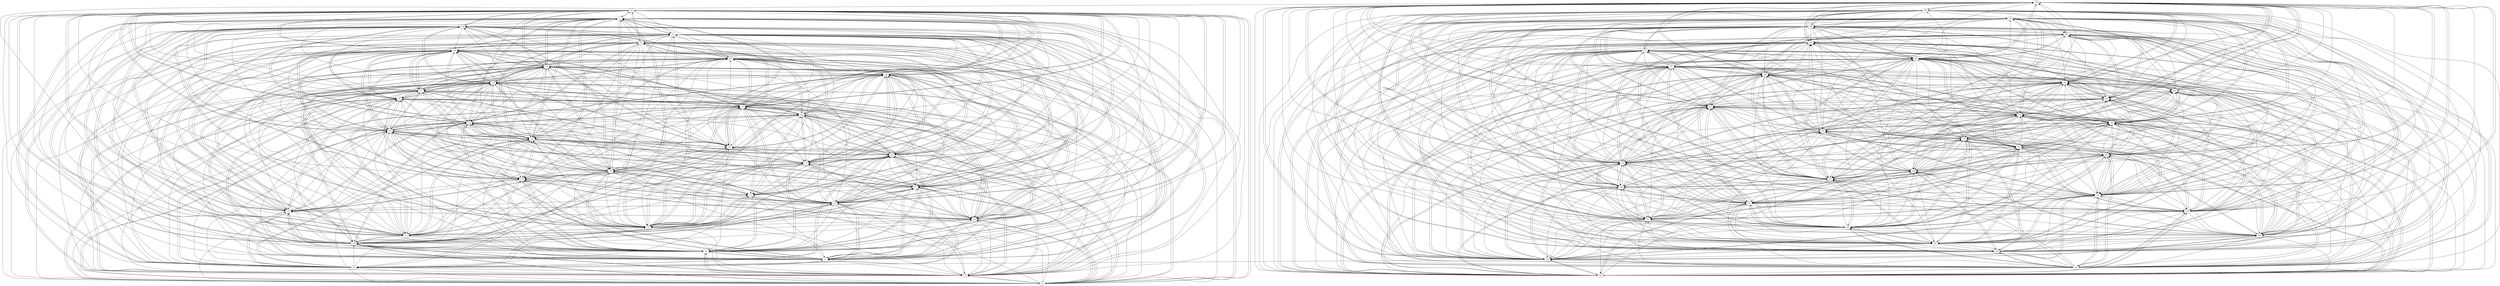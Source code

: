 digraph test102 {
    v0 [name="v0", player=1, priority=17];
    v1 [name="v1", player=0, priority=16];
    v2 [name="v2", player=0, priority=16];
    v3 [name="v3", player=1, priority=9];
    v4 [name="v4", player=1, priority=31];
    v5 [name="v5", player=0, priority=37];
    v6 [name="v6", player=0, priority=23];
    v7 [name="v7", player=1, priority=35];
    v8 [name="v8", player=0, priority=42];
    v9 [name="v9", player=1, priority=8];
    v10 [name="v10", player=1, priority=49];
    v11 [name="v11", player=1, priority=4];
    v12 [name="v12", player=1, priority=5];
    v13 [name="v13", player=1, priority=43];
    v14 [name="v14", player=1, priority=14];
    v15 [name="v15", player=1, priority=32];
    v16 [name="v16", player=1, priority=32];
    v17 [name="v17", player=0, priority=14];
    v18 [name="v18", player=1, priority=50];
    v19 [name="v19", player=1, priority=2];
    v20 [name="v20", player=1, priority=24];
    v21 [name="v21", player=1, priority=11];
    v22 [name="v22", player=0, priority=27];
    v23 [name="v23", player=1, priority=37];
    v24 [name="v24", player=0, priority=42];
    v25 [name="v25", player=1, priority=5];
    v26 [name="v26", player=0, priority=38];
    v27 [name="v27", player=0, priority=48];
    v28 [name="v28", player=1, priority=14];
    v29 [name="v29", player=1, priority=49];
    v30 [name="v30", player=1, priority=18];
    v31 [name="v31", player=1, priority=26];
    v32 [name="v32", player=1, priority=18];
    v33 [name="v33", player=1, priority=40];
    v34 [name="v34", player=1, priority=48];
    v35 [name="v35", player=0, priority=34];
    v36 [name="v36", player=0, priority=40];
    v37 [name="v37", player=0, priority=2];
    v38 [name="v38", player=0, priority=25];
    v39 [name="v39", player=0, priority=15];
    v40 [name="v40", player=0, priority=29];
    v41 [name="v41", player=0, priority=21];
    v42 [name="v42", player=1, priority=24];
    v43 [name="v43", player=0, priority=29];
    v44 [name="v44", player=1, priority=38];
    v45 [name="v45", player=0, priority=17];
    v46 [name="v46", player=1, priority=40];
    v47 [name="v47", player=0, priority=48];
    v48 [name="v48", player=0, priority=8];
    v49 [name="v49", player=1, priority=3];
    v50 [name="v50", player=1, priority=39];
    v51 [name="v51", player=1, priority=48];
    v52 [name="v52", player=0, priority=6];
    v53 [name="v53", player=1, priority=20];
    v54 [name="v54", player=0, priority=49];
    v55 [name="v55", player=1, priority=47];
    v56 [name="v56", player=1, priority=2];
    v57 [name="v57", player=1, priority=4];
    v58 [name="v58", player=0, priority=37];
    v59 [name="v59", player=1, priority=27];
    v60 [name="v60", player=1, priority=16];
    v61 [name="v61", player=0, priority=42];
    v62 [name="v62", player=0, priority=43];
    v63 [name="v63", player=0, priority=48];
    v64 [name="v64", player=1, priority=14];
    v65 [name="v65", player=0, priority=44];
    v66 [name="v66", player=0, priority=7];
    v67 [name="v67", player=0, priority=13];
    v68 [name="v68", player=1, priority=17];
    v69 [name="v69", player=1, priority=39];
    v26 -> v21;
    v67 -> v59;
    v29 -> v32;
    v48 -> v45;
    v19 -> v18;
    v41 -> v42;
    v52 -> v51;
    v25 -> v34;
    v3 -> v15;
    v22 -> v28;
    v67 -> v36;
    v15 -> v25;
    v7 -> v21;
    v47 -> v57;
    v63 -> v38;
    v48 -> v58;
    v40 -> v54;
    v33 -> v15;
    v22 -> v5;
    v34 -> v16;
    v66 -> v48;
    v51 -> v68;
    v55 -> v38;
    v18 -> v7;
    v59 -> v45;
    v36 -> v61;
    v29 -> v22;
    v48 -> v35;
    v21 -> v18;
    v10 -> v8;
    v62 -> v55;
    v54 -> v51;
    v33 -> v28;
    v44 -> v37;
    v51 -> v45;
    v22 -> v18;
    v17 -> v25;
    v36 -> v38;
    v7 -> v11;
    v6 -> v15;
    v58 -> v62;
    v50 -> v58;
    v25 -> v1;
    v66 -> v38;
    v51 -> v58;
    v3 -> v18;
    v26 -> v1;
    v67 -> v39;
    v59 -> v35;
    v5 -> v27;
    v36 -> v51;
    v9 -> v34;
    v21 -> v8;
    v42 -> v67;
    v62 -> v45;
    v54 -> v41;
    v33 -> v18;
    v25 -> v14;
    v39 -> v61;
    v32 -> v22;
    v22 -> v8;
    v14 -> v4;
    v1 -> v34;
    v17 -> v15;
    v35 -> v63;
    v55 -> v41;
    v28 -> v24;
    v6 -> v5;
    v58 -> v52;
    v29 -> v25;
    v42 -> v44;
    v31 -> v34;
    v10 -> v11;
    v62 -> v58;
    v28 -> v1;
    v5 -> v17;
    v46 -> v55;
    v65 -> v68;
    v17 -> v28;
    v57 -> v64;
    v29 -> v2;
    v6 -> v18;
    v58 -> v65;
    v50 -> v61;
    v42 -> v57;
    v32 -> v12;
    v65 -> v45;
    v57 -> v41;
    v9 -> v1;
    v28 -> v14;
    v50 -> v38;
    v69 -> v51;
    v61 -> v47;
    v31 -> v24;
    v23 -> v20;
    v54 -> v44;
    v53 -> v48;
    v24 -> v21;
    v56 -> v53;
    v5 -> v7;
    v46 -> v45;
    v65 -> v58;
    v49 -> v50;
    v68 -> v63;
    v27 -> v31;
    v31 -> v1;
    v50 -> v51;
    v20 -> v28;
    v39 -> v41;
    v12 -> v24;
    v4 -> v20;
    v1 -> v14;
    v45 -> v57;
    v65 -> v35;
    v16 -> v30;
    v68 -> v40;
    v46 -> v58;
    v8 -> v31;
    v48 -> v67;
    v0 -> v27;
    v20 -> v5;
    v12 -> v1;
    v31 -> v14;
    v23 -> v10;
    v53 -> v38;
    v44 -> v69;
    v24 -> v11;
    v46 -> v35;
    v37 -> v66;
    v65 -> v48;
    v57 -> v44;
    v49 -> v40;
    v27 -> v21;
    v0 -> v4;
    v19 -> v17;
    v11 -> v13;
    v30 -> v26;
    v4 -> v10;
    v44 -> v46;
    v1 -> v4;
    v45 -> v47;
    v7 -> v20;
    v18 -> v29;
    v59 -> v67;
    v30 -> v3;
    v8 -> v21;
    v48 -> v57;
    v40 -> v53;
    v23 -> v0;
    v44 -> v59;
    v64 -> v37;
    v26 -> v10;
    v67 -> v48;
    v37 -> v56;
    v36 -> v60;
    v7 -> v33;
    v27 -> v11;
    v19 -> v7;
    v30 -> v16;
    v63 -> v50;
    v40 -> v66;
    v52 -> v40;
    v44 -> v36;
    v22 -> v17;
    v14 -> v13;
    v34 -> v28;
    v45 -> v37;
    v15 -> v14;
    v55 -> v50;
    v7 -> v10;
    v26 -> v23;
    v67 -> v61;
    v18 -> v19;
    v8 -> v11;
    v0 -> v7;
    v40 -> v43;
    v11 -> v16;
    v10 -> v20;
    v34 -> v5;
    v44 -> v49;
    v51 -> v57;
    v3 -> v17;
    v22 -> v30;
    v67 -> v38;
    v36 -> v50;
    v7 -> v23;
    v6 -> v27;
    v33 -> v17;
    v25 -> v13;
    v10 -> v33;
    v2 -> v29;
    v14 -> v3;
    v34 -> v18;
    v66 -> v50;
    v3 -> v30;
    v35 -> v62;
    v15 -> v4;
    v55 -> v40;
    v47 -> v36;
    v26 -> v13;
    v67 -> v51;
    v18 -> v9;
    v36 -> v63;
    v29 -> v24;
    v48 -> v37;
    v21 -> v20;
    v62 -> v57;
    v33 -> v30;
    v32 -> v34;
    v51 -> v47;
    v22 -> v20;
    v35 -> v39;
    v14 -> v16;
    v66 -> v63;
    v36 -> v40;
    v55 -> v53;
    v29 -> v1;
    v47 -> v49;
    v6 -> v17;
    v61 -> v69;
    v33 -> v7;
    v25 -> v3;
    v39 -> v50;
    v10 -> v23;
    v54 -> v66;
    v13 -> v34;
    v51 -> v60;
    v43 -> v56;
    v35 -> v52;
    v28 -> v13;
    v69 -> v50;
    v21 -> v10;
    v6 -> v30;
    v10 -> v0;
    v42 -> v69;
    v62 -> v47;
    v54 -> v43;
    v25 -> v16;
    v39 -> v63;
    v32 -> v24;
    v51 -> v37;
    v65 -> v57;
    v57 -> v53;
    v68 -> v62;
    v47 -> v39;
    v58 -> v54;
    v69 -> v63;
    v21 -> v23;
    v61 -> v59;
    v20 -> v27;
    v39 -> v40;
    v23 -> v32;
    v2 -> v9;
    v13 -> v24;
    v53 -> v60;
    v64 -> v69;
    v43 -> v46;
    v16 -> v29;
    v35 -> v42;
    v28 -> v3;
    v46 -> v57;
    v38 -> v53;
    v57 -> v66;
    v9 -> v26;
    v49 -> v62;
    v29 -> v4;
    v6 -> v20;
    v50 -> v63;
    v13 -> v1;
    v37 -> v65;
    v17 -> v7;
    v9 -> v3;
    v49 -> v39;
    v68 -> v52;
    v5 -> v32;
    v69 -> v53;
    v42 -> v36;
    v61 -> v49;
    v20 -> v17;
    v12 -> v13;
    v31 -> v26;
    v1 -> v3;
    v13 -> v14;
    v53 -> v50;
    v32 -> v27;
    v45 -> v46;
    v24 -> v23;
    v16 -> v19;
    v56 -> v55;
    v5 -> v9;
    v46 -> v47;
    v9 -> v16;
    v49 -> v52;
    v68 -> v65;
    v8 -> v20;
    v19 -> v29;
    v11 -> v25;
    v31 -> v3;
    v42 -> v49;
    v60 -> v66;
    v4 -> v22;
    v44 -> v58;
    v1 -> v16;
    v45 -> v59;
    v37 -> v55;
    v56 -> v68;
    v7 -> v32;
    v27 -> v10;
    v61 -> v39;
    v8 -> v33;
    v0 -> v29;
    v40 -> v65;
    v20 -> v7;
    v31 -> v16;
    v41 -> v66;
    v45 -> v36;
    v64 -> v49;
    v16 -> v9;
    v67 -> v60;
    v46 -> v37;
    v57 -> v46;
    v49 -> v42;
    v27 -> v23;
    v0 -> v6;
    v63 -> v62;
    v41 -> v43;
    v60 -> v56;
    v12 -> v16;
    v44 -> v48;
    v22 -> v29;
    v45 -> v49;
    v7 -> v22;
    v18 -> v31;
    v63 -> v39;
    v48 -> v59;
    v0 -> v19;
    v11 -> v28;
    v51 -> v69;
    v56 -> v35;
    v3 -> v29;
    v15 -> v3;
    v26 -> v12;
    v18 -> v8;
    v59 -> v46;
    v27 -> v13;
    v19 -> v9;
    v30 -> v18;
    v40 -> v68;
    v33 -> v29;
    v4 -> v2;
    v44 -> v38;
    v66 -> v62;
    v55 -> v52;
    v7 -> v12;
    v47 -> v48;
    v26 -> v25;
    v21 -> v32;
    v0 -> v9;
    v33 -> v6;
    v10 -> v22;
    v43 -> v55;
    v22 -> v32;
    v14 -> v28;
    v26 -> v2;
    v67 -> v40;
    v59 -> v36;
    v36 -> v52;
    v55 -> v65;
    v63 -> v42;
    v40 -> v58;
    v2 -> v31;
    v22 -> v9;
    v14 -> v5;
    v66 -> v52;
    v43 -> v68;
    v47 -> v38;
    v18 -> v11;
    v59 -> v49;
    v36 -> v65;
    v69 -> v62;
    v48 -> v39;
    v40 -> v35;
    v62 -> v59;
    v54 -> v55;
    v51 -> v49;
    v24 -> v32;
    v3 -> v9;
    v43 -> v45;
    v17 -> v29;
    v36 -> v42;
    v9 -> v25;
    v29 -> v3;
    v47 -> v51;
    v58 -> v66;
    v50 -> v62;
    v42 -> v58;
    v33 -> v9;
    v10 -> v25;
    v17 -> v6;
    v28 -> v15;
    v46 -> v69;
    v38 -> v65;
    v58 -> v43;
    v50 -> v39;
    v29 -> v16;
    v21 -> v12;
    v61 -> v48;
    v39 -> v65;
    v32 -> v26;
    v16 -> v18;
    v65 -> v59;
    v17 -> v19;
    v9 -> v15;
    v6 -> v9;
    v58 -> v56;
    v50 -> v52;
    v69 -> v65;
    v42 -> v48;
    v39 -> v42;
    v32 -> v3;
    v2 -> v11;
    v13 -> v26;
    v53 -> v62;
    v16 -> v31;
    v68 -> v41;
    v38 -> v55;
    v57 -> v68;
    v9 -> v28;
    v29 -> v6;
    v21 -> v2;
    v8 -> v32;
    v31 -> v15;
    v42 -> v61;
    v62 -> v39;
    v54 -> v35;
    v13 -> v3;
    v24 -> v12;
    v64 -> v48;
    v16 -> v8;
    v65 -> v49;
    v17 -> v9;
    v57 -> v45;
    v9 -> v5;
    v49 -> v41;
    v68 -> v54;
    v27 -> v22;
    v38 -> v68;
    v58 -> v46;
    v30 -> v27;
    v61 -> v51;
    v60 -> v55;
    v31 -> v28;
    v23 -> v24;
    v45 -> v48;
    v24 -> v25;
    v37 -> v44;
    v64 -> v61;
    v56 -> v57;
    v38 -> v45;
    v57 -> v58;
    v19 -> v31;
    v23 -> v1;
    v20 -> v32;
    v60 -> v68;
    v12 -> v28;
    v52 -> v64;
    v4 -> v24;
    v44 -> v60;
    v64 -> v38;
    v1 -> v18;
    v37 -> v57;
    v65 -> v39;
    v27 -> v12;
    v19 -> v8;
    v30 -> v17;
    v63 -> v51;
    v0 -> v31;
    v52 -> v41;
    v31 -> v18;
    v4 -> v1;
    v41 -> v68;
    v34 -> v29;
    v67 -> v62;
    v18 -> v20;
    v59 -> v58;
    v38 -> v35;
    v50 -> v9;
    v8 -> v12;
    v27 -> v25;
    v0 -> v8;
    v19 -> v21;
    v11 -> v17;
    v41 -> v45;
    v60 -> v58;
    v22 -> v31;
    v14 -> v27;
    v45 -> v51;
    v37 -> v47;
    v15 -> v28;
    v55 -> v64;
    v7 -> v24;
    v47 -> v60;
    v30 -> v7;
    v63 -> v41;
    v48 -> v61;
    v0 -> v21;
    v40 -> v57;
    v60 -> v35;
    v11 -> v30;
    v23 -> v4;
    v10 -> v34;
    v41 -> v58;
    v34 -> v19;
    v64 -> v41;
    v56 -> v37;
    v15 -> v5;
    v26 -> v14;
    v18 -> v10;
    v59 -> v48;
    v36 -> v64;
    v48 -> v38;
    v19 -> v11;
    v63 -> v54;
    v52 -> v44;
    v3 -> v8;
    v22 -> v21;
    v14 -> v17;
    v66 -> v64;
    v15 -> v18;
    v7 -> v14;
    v67 -> v65;
    v18 -> v23;
    v48 -> v51;
    v21 -> v34;
    v33 -> v8;
    v2 -> v20;
    v54 -> v67;
    v34 -> v9;
    v66 -> v41;
    v51 -> v61;
    v3 -> v21;
    v43 -> v57;
    v35 -> v53;
    v14 -> v30;
    v67 -> v42;
    v59 -> v38;
    v55 -> v67;
    v21 -> v11;
    v62 -> v48;
    v33 -> v21;
    v51 -> v38;
    v2 -> v33;
    v22 -> v11;
    v14 -> v7;
    v66 -> v54;
    v55 -> v44;
    v7 -> v4;
    v47 -> v40;
    v6 -> v8;
    v58 -> v55;
    v29 -> v28;
    v21 -> v24;
    v61 -> v60;
    v40 -> v37;
    v10 -> v14;
    v2 -> v10;
    v62 -> v61;
    v24 -> v34;
    v3 -> v11;
    v35 -> v43;
    v5 -> v20;
    v17 -> v31;
    v36 -> v44;
    v29 -> v5;
    v21 -> v1;
    v50 -> v64;
    v42 -> v60;
    v62 -> v38;
    v33 -> v11;
    v39 -> v54;
    v32 -> v15;
    v2 -> v23;
    v22 -> v1;
    v1 -> v27;
    v66 -> v44;
    v35 -> v56;
    v5 -> v33;
    v58 -> v45;
    v69 -> v54;
    v42 -> v37;
    v61 -> v50;
    v31 -> v27;
    v62 -> v51;
    v54 -> v47;
    v39 -> v67;
    v13 -> v15;
    v5 -> v10;
    v65 -> v61;
    v17 -> v21;
    v28 -> v30;
    v68 -> v66;
    v27 -> v34;
    v61 -> v63;
    v20 -> v31;
    v12 -> v27;
    v32 -> v5;
    v24 -> v1;
    v1 -> v17;
    v13 -> v28;
    v53 -> v64;
    v45 -> v60;
    v16 -> v33;
    v56 -> v69;
    v46 -> v61;
    v58 -> v35;
    v49 -> v66;
    v69 -> v44;
    v21 -> v4;
    v61 -> v40;
    v0 -> v30;
    v31 -> v17;
    v23 -> v13;
    v54 -> v37;
    v24 -> v14;
    v56 -> v46;
    v16 -> v10;
    v5 -> v0;
    v37 -> v69;
    v9 -> v7;
    v27 -> v24;
    v30 -> v29;
    v42 -> v40;
    v20 -> v21;
    v60 -> v57;
    v12 -> v17;
    v31 -> v30;
    v4 -> v13;
    v43 -> v4;
    v53 -> v54;
    v45 -> v50;
    v64 -> v63;
    v5 -> v13;
    v18 -> v32;
    v46 -> v51;
    v49 -> v56;
    v8 -> v24;
    v0 -> v20;
    v19 -> v33;
    v11 -> v29;
    v31 -> v7;
    v23 -> v3;
    v52 -> v66;
    v64 -> v40;
    v16 -> v0;
    v56 -> v36;
    v45 -> v63;
    v37 -> v59;
    v65 -> v41;
    v19 -> v10;
    v30 -> v19;
    v63 -> v53;
    v0 -> v33;
    v40 -> v69;
    v12 -> v7;
    v52 -> v43;
    v31 -> v20;
    v4 -> v3;
    v64 -> v53;
    v37 -> v36;
    v7 -> v13;
    v59 -> v60;
    v38 -> v37;
    v48 -> v50;
    v0 -> v10;
    v40 -> v46;
    v63 -> v66;
    v41 -> v47;
    v52 -> v56;
    v4 -> v16;
    v26 -> v3;
    v67 -> v41;
    v37 -> v49;
    v36 -> v53;
    v7 -> v26;
    v47 -> v62;
    v0 -> v23;
    v40 -> v59;
    v60 -> v37;
    v33 -> v20;
    v2 -> v32;
    v66 -> v53;
    v3 -> v33;
    v15 -> v7;
    v55 -> v43;
    v7 -> v3;
    v67 -> v54;
    v18 -> v12;
    v36 -> v66;
    v29 -> v27;
    v11 -> v9;
    v41 -> v37;
    v52 -> v46;
    v25 -> v29;
    v44 -> v42;
    v51 -> v50;
    v14 -> v19;
    v55 -> v56;
    v7 -> v16;
    v59 -> v63;
    v58 -> v67;
    v48 -> v53;
    v40 -> v49;
    v33 -> v10;
    v25 -> v6;
    v2 -> v22;
    v22 -> v0;
    v54 -> v69;
    v34 -> v11;
    v66 -> v43;
    v51 -> v63;
    v3 -> v23;
    v35 -> v55;
    v67 -> v44;
    v18 -> v2;
    v59 -> v40;
    v21 -> v13;
    v6 -> v33;
    v62 -> v50;
    v25 -> v19;
    v39 -> v66;
    v3 -> v0;
    v43 -> v36;
    v22 -> v13;
    v14 -> v9;
    v66 -> v56;
    v35 -> v68;
    v55 -> v46;
    v47 -> v42;
    v6 -> v10;
    v58 -> v57;
    v69 -> v66;
    v61 -> v62;
    v39 -> v43;
    v2 -> v12;
    v62 -> v63;
    v54 -> v59;
    v51 -> v53;
    v5 -> v22;
    v46 -> v60;
    v17 -> v33;
    v50 -> v66;
    v54 -> v36;
    v25 -> v9;
    v39 -> v56;
    v32 -> v17;
    v24 -> v13;
    v65 -> v50;
    v35 -> v58;
    v28 -> v19;
    v68 -> v55;
    v6 -> v0;
    v38 -> v69;
    v50 -> v43;
    v42 -> v39;
    v21 -> v16;
    v61 -> v52;
    v31 -> v29;
    v10 -> v6;
    v23 -> v25;
    v54 -> v49;
    v13 -> v17;
    v32 -> v30;
    v43 -> v39;
    v5 -> v12;
    v46 -> v50;
    v17 -> v23;
    v9 -> v19;
    v42 -> v52;
    v20 -> v33;
    v39 -> v46;
    v12 -> v29;
    v4 -> v25;
    v32 -> v7;
    v24 -> v3;
    v1 -> v19;
    v53 -> v66;
    v45 -> v62;
    v65 -> v40;
    v17 -> v0;
    v28 -> v9;
    v68 -> v45;
    v5 -> v25;
    v46 -> v63;
    v38 -> v59;
    v58 -> v37;
    v49 -> v68;
    v69 -> v46;
    v61 -> v42;
    v20 -> v10;
    v12 -> v6;
    v31 -> v19;
    v53 -> v43;
    v32 -> v20;
    v45 -> v39;
    v24 -> v16;
    v16 -> v12;
    v1 -> v32;
    v5 -> v2;
    v65 -> v53;
    v38 -> v36;
    v68 -> v58;
    v27 -> v26;
    v19 -> v22;
    v11 -> v18;
    v63 -> v65;
    v41 -> v46;
    v60 -> v59;
    v12 -> v19;
    v52 -> v55;
    v23 -> v28;
    v53 -> v56;
    v37 -> v48;
    v56 -> v61;
    v15 -> v29;
    v7 -> v25;
    v18 -> v34;
    v8 -> v26;
    v0 -> v22;
    v11 -> v31;
    v31 -> v9;
    v41 -> v59;
    v44 -> v64;
    v24 -> v6;
    v64 -> v42;
    v3 -> v32;
    v8 -> v3;
    v19 -> v12;
    v11 -> v8;
    v30 -> v21;
    v63 -> v55;
    v41 -> v36;
    v20 -> v13;
    v52 -> v45;
    v4 -> v5;
    v34 -> v33;
    v56 -> v51;
    v26 -> v28;
    v18 -> v24;
    v8 -> v16;
    v48 -> v52;
    v0 -> v12;
    v11 -> v21;
    v63 -> v68;
    v41 -> v49;
    v34 -> v10;
    v52 -> v58;
    v26 -> v5;
    v67 -> v43;
    v18 -> v1;
    v59 -> v39;
    v36 -> v55;
    v47 -> v64;
    v63 -> v45;
    v40 -> v61;
    v60 -> v39;
    v33 -> v22;
    v52 -> v35;
    v25 -> v18;
    v2 -> v34;
    v34 -> v23;
    v66 -> v55;
    v35 -> v67;
    v15 -> v9;
    v47 -> v41;
    v26 -> v18;
    v18 -> v14;
    v59 -> v52;
    v36 -> v68;
    v48 -> v42;
    v21 -> v25;
    v10 -> v15;
    v41 -> v39;
    v54 -> v58;
    v34 -> v0;
    v25 -> v31;
    v51 -> v52;
    v3 -> v12;
    v43 -> v48;
    v66 -> v68;
    v17 -> v32;
    v55 -> v58;
    v47 -> v54;
    v6 -> v22;
    v63 -> v35;
    v50 -> v65;
    v33 -> v12;
    v39 -> v55;
    v10 -> v28;
    v22 -> v2;
    v66 -> v45;
    v51 -> v65;
    v3 -> v25;
    v43 -> v61;
    v35 -> v57;
    v55 -> v35;
    v59 -> v42;
    v18 -> v4;
    v5 -> v34;
    v29 -> v19;
    v69 -> v55;
    v21 -> v15;
    v10 -> v5;
    v25 -> v21;
    v39 -> v68;
    v32 -> v29;
    v51 -> v42;
    v3 -> v2;
    v65 -> v62;
    v36 -> v35;
    v47 -> v44;
    v6 -> v12;
    v58 -> v59;
    v69 -> v68;
    v42 -> v51;
    v33 -> v2;
    v2 -> v14;
    v54 -> v61;
    v66 -> v35;
    v51 -> v55;
    v43 -> v51;
    v35 -> v47;
    v5 -> v24;
    v46 -> v62;
    v58 -> v36;
    v49 -> v67;
    v29 -> v9;
    v69 -> v45;
    v21 -> v5;
    v50 -> v68;
    v42 -> v64;
    v62 -> v42;
    v39 -> v58;
    v32 -> v19;
    v1 -> v31;
    v5 -> v1;
    v65 -> v52;
    v17 -> v12;
    v57 -> v48;
    v6 -> v2;
    v58 -> v49;
    v69 -> v58;
    v61 -> v54;
    v20 -> v22;
    v39 -> v35;
    v23 -> v27;
    v53 -> v55;
    v24 -> v28;
    v38 -> v48;
    v9 -> v21;
    v69 -> v35;
    v19 -> v34;
    v31 -> v8;
    v42 -> v54;
    v52 -> v67;
    v4 -> v27;
    v24 -> v5;
    v1 -> v21;
    v53 -> v68;
    v37 -> v60;
    v17 -> v2;
    v58 -> v39;
    v30 -> v20;
    v61 -> v44;
    v0 -> v34;
    v20 -> v12;
    v12 -> v8;
    v31 -> v21;
    v34 -> v32;
    v53 -> v45;
    v45 -> v41;
    v24 -> v18;
    v16 -> v14;
    v56 -> v50;
    v26 -> v27;
    v5 -> v4;
    v46 -> v42;
    v49 -> v47;
    v8 -> v15;
    v19 -> v24;
    v41 -> v48;
    v20 -> v25;
    v52 -> v57;
    v4 -> v17;
    v1 -> v11;
    v53 -> v58;
    v45 -> v54;
    v37 -> v50;
    v56 -> v63;
    v68 -> v37;
    v7 -> v27;
    v19 -> v1;
    v20 -> v2;
    v11 -> v33;
    v41 -> v61;
    v34 -> v22;
    v53 -> v35;
    v44 -> v66;
    v64 -> v44;
    v16 -> v4;
    v67 -> v55;
    v18 -> v13;
    v59 -> v51;
    v36 -> v67;
    v8 -> v5;
    v48 -> v41;
    v27 -> v18;
    v0 -> v1;
    v11 -> v10;
    v41 -> v38;
    v60 -> v51;
    v33 -> v34;
    v52 -> v47;
    v25 -> v30;
    v4 -> v7;
    v44 -> v43;
    v22 -> v24;
    v14 -> v20;
    v66 -> v67;
    v45 -> v44;
    v37 -> v40;
    v55 -> v57;
    v7 -> v17;
    v47 -> v53;
    v26 -> v30;
    v67 -> v68;
    v59 -> v64;
    v30 -> v0;
    v0 -> v14;
    v40 -> v50;
    v11 -> v23;
    v10 -> v27;
    v41 -> v51;
    v34 -> v12;
    v44 -> v56;
    v3 -> v24;
    v14 -> v33;
    v26 -> v7;
    v67 -> v45;
    v18 -> v3;
    v59 -> v41;
    v36 -> v57;
    v7 -> v30;
    v27 -> v8;
    v6 -> v34;
    v11 -> v0;
    v30 -> v13;
    v63 -> v47;
    v40 -> v63;
    v52 -> v37;
    v3 -> v1;
    v22 -> v14;
    v14 -> v10;
    v34 -> v25;
    v35 -> v69;
    v55 -> v47;
    v47 -> v43;
    v26 -> v20;
    v67 -> v58;
    v18 -> v16;
    v29 -> v31;
    v69 -> v67;
    v33 -> v1;
    v62 -> v64;
    v34 -> v2;
    v25 -> v33;
    v51 -> v54;
    v3 -> v14;
    v43 -> v50;
    v22 -> v27;
    v35 -> v46;
    v14 -> v23;
    v36 -> v47;
    v9 -> v30;
    v29 -> v8;
    v47 -> v56;
    v6 -> v24;
    v50 -> v67;
    v33 -> v14;
    v25 -> v10;
    v10 -> v30;
    v2 -> v26;
    v14 -> v0;
    v66 -> v47;
    v43 -> v63;
    v35 -> v59;
    v28 -> v20;
    v59 -> v44;
    v58 -> v48;
    v29 -> v21;
    v21 -> v17;
    v10 -> v7;
    v2 -> v3;
    v32 -> v31;
    v51 -> v44;
    v24 -> v27;
    v3 -> v4;
    v43 -> v40;
    v35 -> v36;
    v57 -> v60;
    v9 -> v20;
    v68 -> v69;
    v6 -> v14;
    v50 -> v57;
    v42 -> v53;
    v61 -> v66;
    v20 -> v34;
    v25 -> v0;
    v39 -> v47;
    v66 -> v37;
    v13 -> v31;
    v35 -> v49;
    v28 -> v10;
    v5 -> v26;
    v46 -> v64;
    v38 -> v60;
    v58 -> v38;
    v49 -> v69;
    v29 -> v11;
    v69 -> v47;
    v61 -> v43;
    v42 -> v66;
    v62 -> v44;
    v54 -> v40;
    v39 -> v60;
    v32 -> v21;
    v24 -> v17;
    v1 -> v33;
    v5 -> v3;
    v65 -> v54;
    v17 -> v14;
    v57 -> v50;
    v49 -> v46;
    v28 -> v23;
    v6 -> v4;
    v58 -> v51;
    v69 -> v60;
    v42 -> v43;
    v61 -> v56;
    v39 -> v37;
    v31 -> v33;
    v1 -> v10;
    v13 -> v21;
    v53 -> v57;
    v45 -> v53;
    v24 -> v30;
    v16 -> v26;
    v56 -> v62;
    v28 -> v0;
    v46 -> v54;
    v65 -> v67;
    v38 -> v50;
    v57 -> v63;
    v49 -> v59;
    v8 -> v27;
    v11 -> v32;
    v42 -> v56;
    v4 -> v29;
    v16 -> v3;
    v1 -> v23;
    v65 -> v44;
    v17 -> v4;
    v68 -> v49;
    v27 -> v17;
    v19 -> v13;
    v30 -> v22;
    v20 -> v14;
    v60 -> v50;
    v12 -> v10;
    v31 -> v23;
    v1 -> v0;
    v13 -> v11;
    v45 -> v43;
    v56 -> v52;
    v15 -> v20;
    v5 -> v6;
    v38 -> v40;
    v8 -> v17;
    v27 -> v30;
    v0 -> v13;
    v19 -> v26;
    v31 -> v0;
    v63 -> v69;
    v41 -> v50;
    v52 -> v59;
    v4 -> v19;
    v44 -> v55;
    v1 -> v13;
    v45 -> v56;
    v37 -> v52;
    v15 -> v33;
    v7 -> v29;
    v19 -> v3;
    v30 -> v12;
    v63 -> v46;
    v40 -> v62;
    v20 -> v4;
    v12 -> v0;
    v31 -> v13;
    v23 -> v9;
    v34 -> v24;
    v44 -> v68;
    v15 -> v10;
    v67 -> v57;
    v18 -> v15;
    v59 -> v53;
    v36 -> v69;
    v8 -> v7;
    v27 -> v20;
    v0 -> v3;
    v40 -> v39;
    v11 -> v12;
    v30 -> v25;
    v41 -> v40;
    v60 -> v53;
    v52 -> v49;
    v3 -> v13;
    v22 -> v26;
    v14 -> v22;
    v66 -> v69;
    v37 -> v42;
    v7 -> v19;
    v47 -> v55;
    v26 -> v32;
    v18 -> v28;
    v59 -> v66;
    v63 -> v36;
    v48 -> v56;
    v0 -> v16;
    v40 -> v52;
    v33 -> v13;
    v2 -> v25;
    v22 -> v3;
    v34 -> v14;
    v66 -> v46;
    v51 -> v66;
    v3 -> v26;
    v43 -> v62;
    v55 -> v36;
    v26 -> v9;
    v67 -> v47;
    v18 -> v5;
    v59 -> v43;
    v36 -> v59;
    v29 -> v20;
    v47 -> v68;
    v19 -> v6;
    v11 -> v2;
    v62 -> v53;
    v52 -> v39;
    v25 -> v22;
    v44 -> v35;
    v51 -> v43;
    v22 -> v16;
    v14 -> v12;
    v66 -> v59;
    v15 -> v13;
    v28 -> v32;
    v55 -> v49;
    v7 -> v9;
    v59 -> v56;
    v48 -> v46;
    v21 -> v29;
    v61 -> v65;
    v2 -> v15;
    v66 -> v36;
    v14 -> v25;
    v67 -> v37;
    v36 -> v49;
    v9 -> v32;
    v29 -> v10;
    v6 -> v26;
    v62 -> v43;
    v54 -> v39;
    v33 -> v16;
    v25 -> v12;
    v39 -> v59;
    v10 -> v32;
    v2 -> v28;
    v22 -> v6;
    v66 -> v49;
    v43 -> v65;
    v17 -> v13;
    v35 -> v61;
    v28 -> v22;
    v47 -> v35;
    v6 -> v3;
    v58 -> v50;
    v50 -> v46;
    v29 -> v23;
    v69 -> v59;
    v21 -> v19;
    v61 -> v55;
    v39 -> v36;
    v10 -> v9;
    v62 -> v56;
    v13 -> v20;
    v32 -> v33;
    v24 -> v29;
    v43 -> v42;
    v16 -> v25;
    v36 -> v39;
    v49 -> v58;
    v29 -> v0;
    v69 -> v36;
    v6 -> v16;
    v58 -> v63;
    v50 -> v59;
    v61 -> v68;
    v25 -> v2;
    v39 -> v49;
    v12 -> v32;
    v32 -> v10;
    v2 -> v18;
    v13 -> v33;
    v53 -> v69;
    v65 -> v43;
    v35 -> v51;
    v28 -> v12;
    v68 -> v48;
    v5 -> v28;
    v38 -> v62;
    v58 -> v40;
    v21 -> v9;
    v42 -> v68;
    v51 -> v36;
    v64 -> v55;
    v16 -> v15;
    v46 -> v43;
    v65 -> v56;
    v38 -> v39;
    v68 -> v61;
    v27 -> v29;
    v58 -> v53;
    v30 -> v34;
    v42 -> v45;
    v61 -> v58;
    v20 -> v26;
    v60 -> v62;
    v32 -> v0;
    v23 -> v31;
    v1 -> v12;
    v13 -> v23;
    v53 -> v59;
    v45 -> v55;
    v64 -> v68;
    v56 -> v64;
    v28 -> v2;
    v68 -> v38;
    v46 -> v56;
    v69 -> v39;
    v8 -> v29;
    v0 -> v25;
    v20 -> v3;
    v11 -> v34;
    v23 -> v8;
    v41 -> v62;
    v13 -> v0;
    v53 -> v36;
    v4 -> v31;
    v32 -> v13;
    v64 -> v45;
    v1 -> v25;
    v37 -> v64;
    v9 -> v2;
    v49 -> v38;
    v68 -> v51;
    v8 -> v6;
    v19 -> v15;
    v30 -> v24;
    v42 -> v35;
    v60 -> v52;
    v52 -> v48;
    v4 -> v8;
    v23 -> v21;
    v1 -> v2;
    v53 -> v49;
    v64 -> v58;
    v7 -> v18;
    v26 -> v31;
    v67 -> v69;
    v18 -> v27;
    v59 -> v65;
    v38 -> v42;
    v30 -> v1;
    v8 -> v19;
    v48 -> v55;
    v27 -> v32;
    v0 -> v15;
    v11 -> v24;
    v60 -> v65;
    v34 -> v13;
    v4 -> v21;
    v44 -> v57;
    v64 -> v35;
    v14 -> v34;
    v37 -> v54;
    v27 -> v9;
    v19 -> v5;
    v30 -> v14;
    v48 -> v68;
    v0 -> v28;
    v20 -> v6;
    v33 -> v25;
    v12 -> v2;
    v22 -> v15;
    v41 -> v65;
    v34 -> v26;
    v56 -> v44;
    v7 -> v8;
}